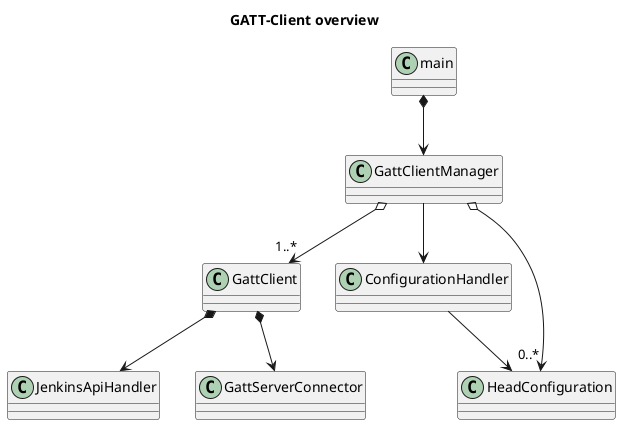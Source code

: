 @startuml "GATT-Client_overview"
skinparam classAttributeIconSize 0
title GATT-Client overview

GattClient *--> JenkinsApiHandler
GattClientManager o--> "1..*" GattClient
GattClient *--> GattServerConnector

main *--> GattClientManager
GattClientManager --> ConfigurationHandler
GattClientManager o--> "0..*" HeadConfiguration
ConfigurationHandler --> HeadConfiguration

@enduml